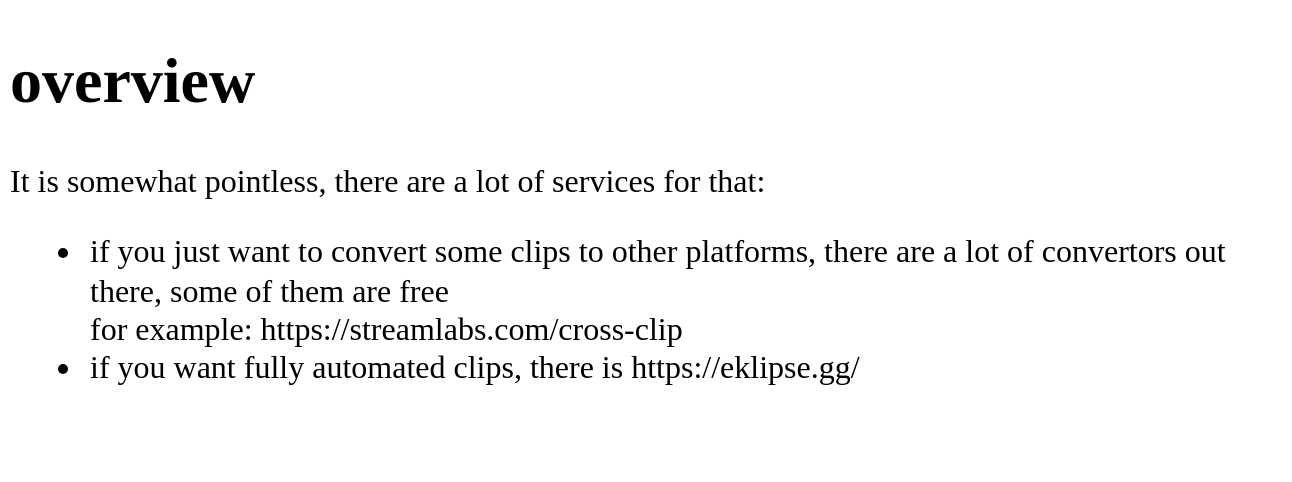 <mxfile version="21.5.1" type="device" pages="3">
  <diagram id="xUNzZ3N8RdP8DzeQnvLZ" name="overview">
    <mxGraphModel dx="1434" dy="838" grid="1" gridSize="10" guides="1" tooltips="1" connect="1" arrows="1" fold="1" page="1" pageScale="1" pageWidth="850" pageHeight="1100" math="0" shadow="0">
      <root>
        <mxCell id="0" />
        <mxCell id="1" parent="0" />
        <mxCell id="Ybr-RUFgbKiAJyzspNGz-1" value="&lt;h1&gt;overview&lt;/h1&gt;&lt;p&gt;It is somewhat pointless, there are a lot of services for that:&lt;/p&gt;&lt;p&gt;&lt;/p&gt;&lt;ul&gt;&lt;li&gt;if you just want to convert some clips to other platforms, there are a lot of convertors out there, some of them are free&lt;br&gt;for example: https://streamlabs.com/cross-clip&lt;/li&gt;&lt;li&gt;if you want fully automated clips, there is https://eklipse.gg/&lt;/li&gt;&lt;/ul&gt;&lt;p&gt;&lt;/p&gt;&lt;p&gt;&lt;br&gt;&lt;/p&gt;&lt;p&gt;&lt;br&gt;&lt;/p&gt;" style="text;html=1;strokeColor=none;fillColor=none;spacing=5;spacingTop=-20;whiteSpace=wrap;overflow=hidden;rounded=0;fontSize=16;fontFamily=Architects Daughter;fontColor=default;" vertex="1" parent="1">
          <mxGeometry x="105" y="270" width="645" height="230" as="geometry" />
        </mxCell>
      </root>
    </mxGraphModel>
  </diagram>
  <diagram id="Qj_aavbF4uBPgztgrZdD" name="v1/logic">
    <mxGraphModel dx="3387" dy="2086" grid="1" gridSize="5" guides="1" tooltips="1" connect="1" arrows="1" fold="1" page="1" pageScale="1" pageWidth="850" pageHeight="1100" math="0" shadow="0">
      <root>
        <mxCell id="0" />
        <mxCell id="1" parent="0" />
        <mxCell id="6-LYq3VOgtCdWRhhIYsA-2" style="edgeStyle=orthogonalEdgeStyle;hachureGap=4;orthogonalLoop=1;jettySize=auto;html=1;entryX=0.5;entryY=0;entryDx=0;entryDy=0;fontFamily=Architects Daughter;fontSource=https%3A%2F%2Ffonts.googleapis.com%2Fcss%3Ffamily%3DArchitects%2BDaughter;fontSize=19;exitX=0.5;exitY=1;exitDx=0;exitDy=0;jumpStyle=arc;endArrow=classic;endFill=1;shadow=1;endSize=12;startSize=12;rounded=1;jumpSize=20;sketch=1;curveFitting=1;jiggle=2;" parent="1" source="6-LYq3VOgtCdWRhhIYsA-8" target="6-LYq3VOgtCdWRhhIYsA-11" edge="1">
          <mxGeometry relative="1" as="geometry">
            <mxPoint x="625" y="-550" as="targetPoint" />
          </mxGeometry>
        </mxCell>
        <mxCell id="6-LYq3VOgtCdWRhhIYsA-3" value="get raw clips&lt;br style=&quot;font-size: 19px;&quot;&gt;get clip titles" style="edgeLabel;html=1;align=center;verticalAlign=middle;resizable=0;points=[];fontSize=19;fontFamily=Architects Daughter;" parent="6-LYq3VOgtCdWRhhIYsA-2" vertex="1" connectable="0">
          <mxGeometry x="0.483" relative="1" as="geometry">
            <mxPoint x="75" y="-34" as="offset" />
          </mxGeometry>
        </mxCell>
        <mxCell id="6-LYq3VOgtCdWRhhIYsA-4" style="edgeStyle=orthogonalEdgeStyle;hachureGap=4;orthogonalLoop=1;jettySize=auto;html=1;fontFamily=Architects Daughter;fontSource=https%3A%2F%2Ffonts.googleapis.com%2Fcss%3Ffamily%3DArchitects%2BDaughter;fontSize=19;shadow=1;entryX=0.5;entryY=0;entryDx=0;entryDy=0;entryPerimeter=0;endArrow=classic;endFill=1;strokeWidth=1;endSize=12;startSize=12;jumpStyle=arc;rounded=1;jumpSize=20;sketch=1;curveFitting=1;jiggle=2;" parent="1" source="6-LYq3VOgtCdWRhhIYsA-8" target="6-LYq3VOgtCdWRhhIYsA-9" edge="1">
          <mxGeometry relative="1" as="geometry" />
        </mxCell>
        <mxCell id="6-LYq3VOgtCdWRhhIYsA-5" value="put clip path" style="edgeLabel;html=1;align=center;verticalAlign=middle;resizable=0;points=[];fontSize=19;fontFamily=Architects Daughter;fontColor=default;" parent="6-LYq3VOgtCdWRhhIYsA-4" vertex="1" connectable="0">
          <mxGeometry x="0.2" y="4" relative="1" as="geometry">
            <mxPoint x="18" y="26" as="offset" />
          </mxGeometry>
        </mxCell>
        <mxCell id="6-LYq3VOgtCdWRhhIYsA-6" style="edgeStyle=orthogonalEdgeStyle;hachureGap=4;orthogonalLoop=1;jettySize=auto;html=1;fontFamily=Architects Daughter;fontSource=https%3A%2F%2Ffonts.googleapis.com%2Fcss%3Ffamily%3DArchitects%2BDaughter;fontSize=19;entryX=0.5;entryY=1;entryDx=0;entryDy=0;exitX=0.5;exitY=0;exitDx=0;exitDy=0;shadow=1;endSize=12;startSize=12;jumpStyle=arc;rounded=1;jumpSize=20;sketch=1;curveFitting=1;jiggle=2;" parent="1" source="6-LYq3VOgtCdWRhhIYsA-8" target="6-LYq3VOgtCdWRhhIYsA-44" edge="1">
          <mxGeometry relative="1" as="geometry" />
        </mxCell>
        <mxCell id="6-LYq3VOgtCdWRhhIYsA-7" value="put raw clip&lt;br style=&quot;font-size: 19px;&quot;&gt;put clip title" style="edgeLabel;html=1;align=center;verticalAlign=middle;resizable=0;points=[];fontSize=19;fontFamily=Architects Daughter;" parent="6-LYq3VOgtCdWRhhIYsA-6" vertex="1" connectable="0">
          <mxGeometry x="0.025" relative="1" as="geometry">
            <mxPoint x="65" y="-4" as="offset" />
          </mxGeometry>
        </mxCell>
        <mxCell id="8cvLl2Vr46xPluNuhjNq-12" style="edgeStyle=orthogonalEdgeStyle;shape=connector;rounded=1;sketch=1;hachureGap=4;jiggle=2;curveFitting=1;jumpStyle=arc;jumpSize=20;orthogonalLoop=1;jettySize=auto;html=1;entryX=0;entryY=0.5;entryDx=0;entryDy=0;entryPerimeter=0;shadow=1;labelBackgroundColor=default;strokeColor=default;strokeWidth=1;fontFamily=Architects Daughter;fontSource=https%3A%2F%2Ffonts.googleapis.com%2Fcss%3Ffamily%3DArchitects%2BDaughter;fontSize=16;fontColor=default;endArrow=classic;endFill=1;startSize=12;endSize=12;exitX=1;exitY=0;exitDx=0;exitDy=0;" edge="1" parent="1" source="6-LYq3VOgtCdWRhhIYsA-8" target="8cvLl2Vr46xPluNuhjNq-7">
          <mxGeometry relative="1" as="geometry">
            <Array as="points">
              <mxPoint x="545" y="-550" />
              <mxPoint x="545" y="-625" />
            </Array>
          </mxGeometry>
        </mxCell>
        <mxCell id="6-LYq3VOgtCdWRhhIYsA-8" value="downloader service" style="rounded=1;whiteSpace=wrap;html=1;sketch=1;hachureGap=4;jiggle=2;curveFitting=1;fontFamily=Architects Daughter;fontSource=https%3A%2F%2Ffonts.googleapis.com%2Fcss%3Ffamily%3DArchitects%2BDaughter;fontSize=19;" parent="1" vertex="1">
          <mxGeometry x="315" y="-550" width="120" height="60" as="geometry" />
        </mxCell>
        <mxCell id="6-LYq3VOgtCdWRhhIYsA-9" value="transcription queue" style="shape=cylinder3;whiteSpace=wrap;html=1;boundedLbl=1;backgroundOutline=1;size=15;sketch=1;hachureGap=4;jiggle=2;curveFitting=1;fontFamily=Architects Daughter;fontSource=https%3A%2F%2Ffonts.googleapis.com%2Fcss%3Ffamily%3DArchitects%2BDaughter;fontSize=19;rotation=90;horizontal=0;" parent="1" vertex="1">
          <mxGeometry x="20" y="-605" width="60" height="170" as="geometry" />
        </mxCell>
        <mxCell id="dvKHifF0epy0TnYJToio-2" value="" style="edgeStyle=orthogonalEdgeStyle;shape=connector;rounded=1;sketch=1;hachureGap=4;jiggle=2;curveFitting=1;jumpStyle=arc;jumpSize=20;orthogonalLoop=1;jettySize=auto;html=1;shadow=1;labelBackgroundColor=default;strokeColor=default;strokeWidth=1;fontFamily=Architects Daughter;fontSource=https%3A%2F%2Ffonts.googleapis.com%2Fcss%3Ffamily%3DArchitects%2BDaughter;fontSize=16;fontColor=default;endArrow=classic;endFill=1;startSize=23;endSize=12;" parent="1" edge="1">
          <mxGeometry relative="1" as="geometry">
            <mxPoint x="655" y="-827.5" as="sourcePoint" />
          </mxGeometry>
        </mxCell>
        <mxCell id="dvKHifF0epy0TnYJToio-4" value="" style="edgeStyle=orthogonalEdgeStyle;shape=connector;rounded=1;sketch=1;hachureGap=4;jiggle=2;curveFitting=1;jumpStyle=arc;jumpSize=20;orthogonalLoop=1;jettySize=auto;html=1;shadow=1;labelBackgroundColor=default;strokeColor=default;strokeWidth=1;fontFamily=Architects Daughter;fontSource=https%3A%2F%2Ffonts.googleapis.com%2Fcss%3Ffamily%3DArchitects%2BDaughter;fontSize=16;fontColor=default;endArrow=classic;endFill=1;startSize=23;endSize=12;" parent="1" edge="1">
          <mxGeometry relative="1" as="geometry">
            <mxPoint x="485" y="-827.5" as="targetPoint" />
          </mxGeometry>
        </mxCell>
        <mxCell id="6-LYq3VOgtCdWRhhIYsA-11" value="clip providers" style="swimlane;fontStyle=0;childLayout=stackLayout;horizontal=1;startSize=30;horizontalStack=0;resizeParent=1;resizeParentMax=0;resizeLast=0;collapsible=1;marginBottom=0;whiteSpace=wrap;html=1;sketch=1;hachureGap=4;jiggle=2;curveFitting=1;fontFamily=Architects Daughter;fontSource=https%3A%2F%2Ffonts.googleapis.com%2Fcss%3Ffamily%3DArchitects%2BDaughter;fontSize=19;labelBackgroundColor=none;fillStyle=auto;swimlaneFillColor=default;rounded=1;" parent="1" vertex="1">
          <mxGeometry x="280" y="-370" width="190" height="90" as="geometry" />
        </mxCell>
        <mxCell id="6-LYq3VOgtCdWRhhIYsA-12" value="twitch" style="text;strokeColor=none;fillColor=none;align=left;verticalAlign=middle;spacingLeft=4;spacingRight=4;overflow=hidden;points=[[0,0.5],[1,0.5]];portConstraint=eastwest;rotatable=0;whiteSpace=wrap;html=1;fontSize=19;fontFamily=Architects Daughter;" parent="6-LYq3VOgtCdWRhhIYsA-11" vertex="1">
          <mxGeometry y="30" width="190" height="30" as="geometry" />
        </mxCell>
        <mxCell id="6-LYq3VOgtCdWRhhIYsA-13" value="? youtube" style="text;strokeColor=none;fillColor=none;align=left;verticalAlign=middle;spacingLeft=4;spacingRight=4;overflow=hidden;points=[[0,0.5],[1,0.5]];portConstraint=eastwest;rotatable=0;whiteSpace=wrap;html=1;fontSize=19;fontFamily=Architects Daughter;" parent="6-LYq3VOgtCdWRhhIYsA-11" vertex="1">
          <mxGeometry y="60" width="190" height="30" as="geometry" />
        </mxCell>
        <mxCell id="6-LYq3VOgtCdWRhhIYsA-14" style="edgeStyle=orthogonalEdgeStyle;shape=connector;hachureGap=4;jumpStyle=arc;orthogonalLoop=1;jettySize=auto;html=1;entryX=0;entryY=0.5;entryDx=0;entryDy=0;labelBackgroundColor=default;strokeColor=default;fontFamily=Architects Daughter;fontSource=https%3A%2F%2Ffonts.googleapis.com%2Fcss%3Ffamily%3DArchitects%2BDaughter;fontSize=19;fontColor=default;endArrow=classic;endFill=1;exitX=0.5;exitY=0;exitDx=0;exitDy=0;elbow=vertical;shadow=1;endSize=12;startSize=12;rounded=1;jumpSize=20;sketch=1;curveFitting=1;jiggle=2;" parent="1" source="6-LYq3VOgtCdWRhhIYsA-19" target="6-LYq3VOgtCdWRhhIYsA-44" edge="1">
          <mxGeometry relative="1" as="geometry">
            <Array as="points">
              <mxPoint x="-215" y="-827" />
            </Array>
          </mxGeometry>
        </mxCell>
        <mxCell id="6-LYq3VOgtCdWRhhIYsA-15" value="transcribe the audio&lt;br style=&quot;font-size: 19px;&quot;&gt;put the transcription in the repository" style="edgeLabel;html=1;align=center;verticalAlign=middle;resizable=0;points=[];fontSize=19;fontFamily=Architects Daughter;fontColor=default;labelBorderColor=none;" parent="6-LYq3VOgtCdWRhhIYsA-14" vertex="1" connectable="0">
          <mxGeometry x="0.222" y="-1" relative="1" as="geometry">
            <mxPoint x="-224" y="127" as="offset" />
          </mxGeometry>
        </mxCell>
        <mxCell id="6-LYq3VOgtCdWRhhIYsA-16" style="edgeStyle=orthogonalEdgeStyle;shape=connector;hachureGap=4;jumpStyle=arc;orthogonalLoop=1;jettySize=auto;html=1;entryX=0.5;entryY=0;entryDx=0;entryDy=0;entryPerimeter=0;shadow=1;labelBackgroundColor=default;strokeColor=default;fontFamily=Architects Daughter;fontSource=https%3A%2F%2Ffonts.googleapis.com%2Fcss%3Ffamily%3DArchitects%2BDaughter;fontSize=19;fontColor=default;endArrow=classic;endFill=1;endSize=12;startSize=12;rounded=1;jumpSize=20;sketch=1;curveFitting=1;jiggle=2;" parent="1" source="6-LYq3VOgtCdWRhhIYsA-19" target="6-LYq3VOgtCdWRhhIYsA-20" edge="1">
          <mxGeometry relative="1" as="geometry">
            <Array as="points">
              <mxPoint x="-415" y="-520" />
              <mxPoint x="-415" y="-335" />
            </Array>
          </mxGeometry>
        </mxCell>
        <mxCell id="6-LYq3VOgtCdWRhhIYsA-17" style="edgeStyle=orthogonalEdgeStyle;shape=connector;hachureGap=4;orthogonalLoop=1;jettySize=auto;html=1;entryX=0.5;entryY=1;entryDx=0;entryDy=0;entryPerimeter=0;shadow=1;labelBackgroundColor=default;strokeColor=default;strokeWidth=1;fontFamily=Architects Daughter;fontSource=https%3A%2F%2Ffonts.googleapis.com%2Fcss%3Ffamily%3DArchitects%2BDaughter;fontSize=19;fontColor=default;endArrow=classic;endFill=1;startSize=12;endSize=12;dashed=1;jumpStyle=arc;rounded=1;jumpSize=20;sketch=1;curveFitting=1;jiggle=2;" parent="1" source="6-LYq3VOgtCdWRhhIYsA-19" target="6-LYq3VOgtCdWRhhIYsA-9" edge="1">
          <mxGeometry relative="1" as="geometry" />
        </mxCell>
        <mxCell id="6-LYq3VOgtCdWRhhIYsA-18" style="edgeStyle=orthogonalEdgeStyle;shape=connector;hachureGap=4;orthogonalLoop=1;jettySize=auto;html=1;entryX=0.5;entryY=0;entryDx=0;entryDy=0;entryPerimeter=0;shadow=1;labelBackgroundColor=default;strokeColor=default;strokeWidth=1;fontFamily=Architects Daughter;fontSource=https%3A%2F%2Ffonts.googleapis.com%2Fcss%3Ffamily%3DArchitects%2BDaughter;fontSize=19;fontColor=default;endArrow=classic;endFill=1;startSize=12;endSize=12;jumpStyle=arc;rounded=1;jumpSize=20;sketch=1;curveFitting=1;jiggle=2;" parent="1" source="6-LYq3VOgtCdWRhhIYsA-19" target="6-LYq3VOgtCdWRhhIYsA-26" edge="1">
          <mxGeometry relative="1" as="geometry">
            <Array as="points">
              <mxPoint x="-415" y="-520" />
              <mxPoint x="-415" y="-620" />
            </Array>
          </mxGeometry>
        </mxCell>
        <mxCell id="L8taQEA_BJfFBoxLeOmX-7" style="edgeStyle=orthogonalEdgeStyle;shape=connector;rounded=1;sketch=1;hachureGap=4;jiggle=2;curveFitting=1;jumpStyle=arc;jumpSize=20;orthogonalLoop=1;jettySize=auto;html=1;entryX=0.5;entryY=0;entryDx=0;entryDy=0;entryPerimeter=0;shadow=1;labelBackgroundColor=default;strokeColor=default;strokeWidth=1;fontFamily=Architects Daughter;fontSource=https%3A%2F%2Ffonts.googleapis.com%2Fcss%3Ffamily%3DArchitects%2BDaughter;fontSize=16;fontColor=default;endArrow=classic;endFill=1;startSize=12;endSize=12;" parent="1" source="6-LYq3VOgtCdWRhhIYsA-19" target="L8taQEA_BJfFBoxLeOmX-1" edge="1">
          <mxGeometry relative="1" as="geometry">
            <Array as="points">
              <mxPoint x="-415" y="-520" />
              <mxPoint x="-415" y="-92" />
            </Array>
          </mxGeometry>
        </mxCell>
        <mxCell id="6-LYq3VOgtCdWRhhIYsA-19" value="transcription&lt;br style=&quot;font-size: 19px;&quot;&gt;service" style="rounded=1;whiteSpace=wrap;html=1;sketch=1;hachureGap=4;jiggle=2;curveFitting=1;fontFamily=Architects Daughter;fontSource=https%3A%2F%2Ffonts.googleapis.com%2Fcss%3Ffamily%3DArchitects%2BDaughter;fontSize=19;fontColor=default;" parent="1" vertex="1">
          <mxGeometry x="-285" y="-552.5" width="140" height="65" as="geometry" />
        </mxCell>
        <mxCell id="6-LYq3VOgtCdWRhhIYsA-20" value="editing&lt;br style=&quot;font-size: 19px;&quot;&gt;queue" style="shape=cylinder3;whiteSpace=wrap;html=1;boundedLbl=1;backgroundOutline=1;size=15;sketch=1;hachureGap=4;jiggle=2;curveFitting=1;fontFamily=Architects Daughter;fontSource=https%3A%2F%2Ffonts.googleapis.com%2Fcss%3Ffamily%3DArchitects%2BDaughter;fontSize=19;rotation=90;horizontal=0;" parent="1" vertex="1">
          <mxGeometry x="-569" y="-395" width="60" height="120" as="geometry" />
        </mxCell>
        <mxCell id="6-LYq3VOgtCdWRhhIYsA-21" style="edgeStyle=orthogonalEdgeStyle;shape=connector;hachureGap=4;orthogonalLoop=1;jettySize=auto;html=1;entryX=0.5;entryY=1;entryDx=0;entryDy=0;entryPerimeter=0;shadow=1;labelBackgroundColor=default;strokeColor=default;strokeWidth=1;fontFamily=Architects Daughter;fontSource=https%3A%2F%2Ffonts.googleapis.com%2Fcss%3Ffamily%3DArchitects%2BDaughter;fontSize=19;fontColor=default;endArrow=classic;endFill=1;startSize=12;endSize=12;dashed=1;jumpStyle=arc;rounded=1;jumpSize=20;sketch=1;curveFitting=1;jiggle=2;" parent="1" source="6-LYq3VOgtCdWRhhIYsA-25" target="6-LYq3VOgtCdWRhhIYsA-26" edge="1">
          <mxGeometry relative="1" as="geometry" />
        </mxCell>
        <mxCell id="6-LYq3VOgtCdWRhhIYsA-22" style="edgeStyle=orthogonalEdgeStyle;shape=connector;hachureGap=4;orthogonalLoop=1;jettySize=auto;html=1;entryX=0;entryY=0.5;entryDx=0;entryDy=0;shadow=1;labelBackgroundColor=default;strokeColor=default;strokeWidth=1;fontFamily=Architects Daughter;fontSource=https%3A%2F%2Ffonts.googleapis.com%2Fcss%3Ffamily%3DArchitects%2BDaughter;fontSize=19;fontColor=default;endArrow=classic;endFill=1;startSize=12;endSize=12;jumpStyle=arc;rounded=1;jumpSize=20;sketch=1;curveFitting=1;jiggle=2;" parent="1" source="6-LYq3VOgtCdWRhhIYsA-25" target="6-LYq3VOgtCdWRhhIYsA-44" edge="1">
          <mxGeometry relative="1" as="geometry">
            <Array as="points">
              <mxPoint x="-745" y="-827" />
            </Array>
          </mxGeometry>
        </mxCell>
        <mxCell id="6-LYq3VOgtCdWRhhIYsA-23" value="create the thumbnail &lt;br style=&quot;font-size: 19px;&quot;&gt;? use the transcripiton and GPT.&lt;br style=&quot;font-size: 19px;&quot;&gt;put it in the repository" style="edgeLabel;html=1;align=center;verticalAlign=middle;resizable=0;points=[];fontSize=19;fontFamily=Architects Daughter;fontColor=default;" parent="6-LYq3VOgtCdWRhhIYsA-22" vertex="1" connectable="0">
          <mxGeometry x="-0.912" y="-4" relative="1" as="geometry">
            <mxPoint y="-18" as="offset" />
          </mxGeometry>
        </mxCell>
        <mxCell id="6-LYq3VOgtCdWRhhIYsA-24" style="edgeStyle=orthogonalEdgeStyle;shape=connector;hachureGap=4;orthogonalLoop=1;jettySize=auto;html=1;entryX=0.5;entryY=0;entryDx=0;entryDy=0;entryPerimeter=0;shadow=1;labelBackgroundColor=default;strokeColor=default;strokeWidth=1;fontFamily=Architects Daughter;fontSource=https%3A%2F%2Ffonts.googleapis.com%2Fcss%3Ffamily%3DArchitects%2BDaughter;fontSize=19;fontColor=default;endArrow=classic;endFill=1;startSize=12;endSize=12;exitX=0;exitY=0.5;exitDx=0;exitDy=0;jumpStyle=arc;rounded=1;jumpSize=20;sketch=1;curveFitting=1;jiggle=2;" parent="1" source="6-LYq3VOgtCdWRhhIYsA-25" target="6-LYq3VOgtCdWRhhIYsA-32" edge="1">
          <mxGeometry relative="1" as="geometry">
            <Array as="points">
              <mxPoint x="-1135" y="-620" />
              <mxPoint x="-1135" y="-520" />
            </Array>
          </mxGeometry>
        </mxCell>
        <mxCell id="6-LYq3VOgtCdWRhhIYsA-25" value="thumbnail service" style="rounded=1;whiteSpace=wrap;html=1;sketch=1;hachureGap=4;jiggle=2;curveFitting=1;fontFamily=Architects Daughter;fontSource=https%3A%2F%2Ffonts.googleapis.com%2Fcss%3Ffamily%3DArchitects%2BDaughter;fontSize=19;fontColor=default;" parent="1" vertex="1">
          <mxGeometry x="-805" y="-650" width="120" height="60" as="geometry" />
        </mxCell>
        <mxCell id="6-LYq3VOgtCdWRhhIYsA-26" value="thumbnail&lt;br style=&quot;font-size: 19px;&quot;&gt;queue" style="shape=cylinder3;whiteSpace=wrap;html=1;boundedLbl=1;backgroundOutline=1;size=15;sketch=1;hachureGap=4;jiggle=2;curveFitting=1;fontFamily=Architects Daughter;fontSource=https%3A%2F%2Ffonts.googleapis.com%2Fcss%3Ffamily%3DArchitects%2BDaughter;fontSize=19;rotation=90;horizontal=0;" parent="1" vertex="1">
          <mxGeometry x="-570" y="-690" width="61" height="140" as="geometry" />
        </mxCell>
        <mxCell id="6-LYq3VOgtCdWRhhIYsA-27" style="edgeStyle=orthogonalEdgeStyle;shape=connector;hachureGap=4;orthogonalLoop=1;jettySize=auto;html=1;entryX=0.5;entryY=1;entryDx=0;entryDy=0;entryPerimeter=0;shadow=1;labelBackgroundColor=default;strokeColor=default;strokeWidth=1;fontFamily=Architects Daughter;fontSource=https%3A%2F%2Ffonts.googleapis.com%2Fcss%3Ffamily%3DArchitects%2BDaughter;fontSize=19;fontColor=default;endArrow=classic;endFill=1;startSize=12;endSize=12;dashed=1;jumpStyle=arc;rounded=1;jumpSize=20;sketch=1;curveFitting=1;jiggle=2;" parent="1" source="6-LYq3VOgtCdWRhhIYsA-31" target="6-LYq3VOgtCdWRhhIYsA-20" edge="1">
          <mxGeometry relative="1" as="geometry" />
        </mxCell>
        <mxCell id="6-LYq3VOgtCdWRhhIYsA-28" style="edgeStyle=orthogonalEdgeStyle;shape=connector;hachureGap=4;orthogonalLoop=1;jettySize=auto;html=1;shadow=1;labelBackgroundColor=default;strokeColor=default;strokeWidth=1;fontFamily=Architects Daughter;fontSource=https%3A%2F%2Ffonts.googleapis.com%2Fcss%3Ffamily%3DArchitects%2BDaughter;fontSize=19;fontColor=default;endArrow=classic;endFill=1;startSize=12;endSize=12;jumpStyle=arc;rounded=1;jumpSize=20;sketch=1;curveFitting=1;jiggle=2;exitX=0.5;exitY=0;exitDx=0;exitDy=0;entryX=0;entryY=0.5;entryDx=0;entryDy=0;" parent="1" source="6-LYq3VOgtCdWRhhIYsA-31" target="6-LYq3VOgtCdWRhhIYsA-44" edge="1">
          <mxGeometry relative="1" as="geometry">
            <mxPoint x="270" y="-720" as="targetPoint" />
            <Array as="points">
              <mxPoint x="-744" y="-335" />
              <mxPoint x="-745" y="-430" />
              <mxPoint x="-985" y="-430" />
              <mxPoint x="-985" y="-797" />
            </Array>
          </mxGeometry>
        </mxCell>
        <mxCell id="6-LYq3VOgtCdWRhhIYsA-29" value="get the transcription&lt;br&gt;add subtitle overlay to the video&lt;br style=&quot;font-size: 19px;&quot;&gt;put the video in the repository" style="edgeLabel;html=1;align=center;verticalAlign=middle;resizable=0;points=[];fontSize=19;fontFamily=Architects Daughter;fontColor=default;labelBorderColor=none;" parent="6-LYq3VOgtCdWRhhIYsA-28" vertex="1" connectable="0">
          <mxGeometry x="-0.95" y="2" relative="1" as="geometry">
            <mxPoint x="-89" y="-110" as="offset" />
          </mxGeometry>
        </mxCell>
        <mxCell id="6-LYq3VOgtCdWRhhIYsA-30" style="edgeStyle=orthogonalEdgeStyle;shape=connector;hachureGap=4;orthogonalLoop=1;jettySize=auto;html=1;entryX=0.5;entryY=0;entryDx=0;entryDy=0;entryPerimeter=0;shadow=1;labelBackgroundColor=default;strokeColor=default;strokeWidth=1;fontFamily=Architects Daughter;fontSource=https%3A%2F%2Ffonts.googleapis.com%2Fcss%3Ffamily%3DArchitects%2BDaughter;fontSize=19;fontColor=default;endArrow=classic;endFill=1;startSize=12;endSize=12;exitX=0;exitY=0.5;exitDx=0;exitDy=0;jumpStyle=arc;jumpSize=20;rounded=1;sketch=1;curveFitting=1;jiggle=2;" parent="1" source="6-LYq3VOgtCdWRhhIYsA-31" target="6-LYq3VOgtCdWRhhIYsA-32" edge="1">
          <mxGeometry relative="1" as="geometry">
            <Array as="points">
              <mxPoint x="-1135" y="-335" />
              <mxPoint x="-1135" y="-520" />
            </Array>
          </mxGeometry>
        </mxCell>
        <mxCell id="6-LYq3VOgtCdWRhhIYsA-31" value="editiing service" style="rounded=1;whiteSpace=wrap;html=1;sketch=1;hachureGap=4;jiggle=2;curveFitting=1;fontFamily=Architects Daughter;fontSource=https%3A%2F%2Ffonts.googleapis.com%2Fcss%3Ffamily%3DArchitects%2BDaughter;fontSize=19;fontColor=default;" parent="1" vertex="1">
          <mxGeometry x="-804" y="-365" width="120" height="60" as="geometry" />
        </mxCell>
        <mxCell id="6-LYq3VOgtCdWRhhIYsA-32" value="upload&amp;nbsp;&lt;br style=&quot;font-size: 19px;&quot;&gt;queue" style="shape=cylinder3;whiteSpace=wrap;html=1;boundedLbl=1;backgroundOutline=1;size=15;sketch=1;hachureGap=4;jiggle=2;curveFitting=1;fontFamily=Architects Daughter;fontSource=https%3A%2F%2Ffonts.googleapis.com%2Fcss%3Ffamily%3DArchitects%2BDaughter;fontSize=19;rotation=90;horizontal=0;" parent="1" vertex="1">
          <mxGeometry x="-1315" y="-580" width="60" height="120" as="geometry" />
        </mxCell>
        <mxCell id="6-LYq3VOgtCdWRhhIYsA-33" value="upload targets" style="swimlane;fontStyle=0;childLayout=stackLayout;horizontal=1;startSize=30;horizontalStack=0;resizeParent=1;resizeParentMax=0;resizeLast=0;collapsible=1;marginBottom=0;whiteSpace=wrap;html=1;sketch=1;hachureGap=4;jiggle=2;curveFitting=1;fontFamily=Architects Daughter;fontSource=https%3A%2F%2Ffonts.googleapis.com%2Fcss%3Ffamily%3DArchitects%2BDaughter;fontSize=19;labelBackgroundColor=none;fillStyle=auto;swimlaneFillColor=default;rounded=1;" parent="1" vertex="1">
          <mxGeometry x="-1585" y="-420" width="190" height="150" as="geometry" />
        </mxCell>
        <mxCell id="6-LYq3VOgtCdWRhhIYsA-34" value="youtube shorts" style="text;strokeColor=none;fillColor=none;align=left;verticalAlign=middle;spacingLeft=4;spacingRight=4;overflow=hidden;points=[[0,0.5],[1,0.5]];portConstraint=eastwest;rotatable=0;whiteSpace=wrap;html=1;fontSize=19;fontFamily=Architects Daughter;" parent="6-LYq3VOgtCdWRhhIYsA-33" vertex="1">
          <mxGeometry y="30" width="190" height="30" as="geometry" />
        </mxCell>
        <mxCell id="6-LYq3VOgtCdWRhhIYsA-35" value="? youtube" style="text;strokeColor=none;fillColor=none;align=left;verticalAlign=middle;spacingLeft=4;spacingRight=4;overflow=hidden;points=[[0,0.5],[1,0.5]];portConstraint=eastwest;rotatable=0;whiteSpace=wrap;html=1;fontSize=19;fontFamily=Architects Daughter;" parent="6-LYq3VOgtCdWRhhIYsA-33" vertex="1">
          <mxGeometry y="60" width="190" height="30" as="geometry" />
        </mxCell>
        <mxCell id="6-LYq3VOgtCdWRhhIYsA-36" value="? twitter" style="text;strokeColor=none;fillColor=none;align=left;verticalAlign=middle;spacingLeft=4;spacingRight=4;overflow=hidden;points=[[0,0.5],[1,0.5]];portConstraint=eastwest;rotatable=0;whiteSpace=wrap;html=1;fontSize=19;fontFamily=Architects Daughter;" parent="6-LYq3VOgtCdWRhhIYsA-33" vertex="1">
          <mxGeometry y="90" width="190" height="30" as="geometry" />
        </mxCell>
        <mxCell id="6-LYq3VOgtCdWRhhIYsA-37" value="? tiktok" style="text;strokeColor=none;fillColor=none;align=left;verticalAlign=middle;spacingLeft=4;spacingRight=4;overflow=hidden;points=[[0,0.5],[1,0.5]];portConstraint=eastwest;rotatable=0;whiteSpace=wrap;html=1;fontSize=19;fontFamily=Architects Daughter;" parent="6-LYq3VOgtCdWRhhIYsA-33" vertex="1">
          <mxGeometry y="120" width="190" height="30" as="geometry" />
        </mxCell>
        <mxCell id="6-LYq3VOgtCdWRhhIYsA-38" style="edgeStyle=orthogonalEdgeStyle;shape=connector;rounded=1;sketch=1;hachureGap=4;jiggle=2;curveFitting=1;orthogonalLoop=1;jettySize=auto;html=1;entryX=0.5;entryY=1;entryDx=0;entryDy=0;entryPerimeter=0;shadow=1;labelBackgroundColor=default;strokeColor=default;strokeWidth=1;fontFamily=Architects Daughter;fontSource=https%3A%2F%2Ffonts.googleapis.com%2Fcss%3Ffamily%3DArchitects%2BDaughter;fontSize=19;fontColor=default;endArrow=classic;endFill=1;startSize=12;endSize=12;dashed=1;jumpStyle=arc;jumpSize=20;" parent="1" source="6-LYq3VOgtCdWRhhIYsA-42" target="6-LYq3VOgtCdWRhhIYsA-32" edge="1">
          <mxGeometry relative="1" as="geometry" />
        </mxCell>
        <mxCell id="6-LYq3VOgtCdWRhhIYsA-39" style="edgeStyle=orthogonalEdgeStyle;shape=connector;rounded=1;sketch=1;hachureGap=4;jiggle=2;curveFitting=1;orthogonalLoop=1;jettySize=auto;html=1;entryX=0.5;entryY=0;entryDx=0;entryDy=0;shadow=1;labelBackgroundColor=default;strokeColor=default;strokeWidth=1;fontFamily=Architects Daughter;fontSource=https%3A%2F%2Ffonts.googleapis.com%2Fcss%3Ffamily%3DArchitects%2BDaughter;fontSize=19;fontColor=default;endArrow=classic;endFill=1;startSize=12;endSize=12;exitX=0.5;exitY=1;exitDx=0;exitDy=0;jumpStyle=arc;jumpSize=20;" parent="1" source="6-LYq3VOgtCdWRhhIYsA-42" target="6-LYq3VOgtCdWRhhIYsA-33" edge="1">
          <mxGeometry relative="1" as="geometry">
            <Array as="points">
              <mxPoint x="-1490" y="-470" />
              <mxPoint x="-1490" y="-470" />
            </Array>
          </mxGeometry>
        </mxCell>
        <mxCell id="6-LYq3VOgtCdWRhhIYsA-40" style="edgeStyle=orthogonalEdgeStyle;shape=connector;rounded=1;sketch=1;hachureGap=4;jiggle=2;curveFitting=1;orthogonalLoop=1;jettySize=auto;html=1;entryX=0;entryY=0.5;entryDx=0;entryDy=0;shadow=1;labelBackgroundColor=default;strokeColor=default;strokeWidth=1;fontFamily=Architects Daughter;fontSource=https%3A%2F%2Ffonts.googleapis.com%2Fcss%3Ffamily%3DArchitects%2BDaughter;fontSize=19;fontColor=default;endArrow=classic;endFill=1;startSize=12;endSize=12;jumpStyle=arc;jumpSize=20;exitX=0.5;exitY=0;exitDx=0;exitDy=0;" parent="1" source="6-LYq3VOgtCdWRhhIYsA-42" target="6-LYq3VOgtCdWRhhIYsA-44" edge="1">
          <mxGeometry relative="1" as="geometry">
            <mxPoint x="-1490" y="-580" as="sourcePoint" />
            <mxPoint x="310" y="-827.5" as="targetPoint" />
            <Array as="points">
              <mxPoint x="-1490" y="-827" />
            </Array>
          </mxGeometry>
        </mxCell>
        <mxCell id="6-LYq3VOgtCdWRhhIYsA-41" value="get the clip&lt;br style=&quot;font-size: 19px;&quot;&gt;get the thumbnail&lt;br style=&quot;font-size: 19px;&quot;&gt;get the description&lt;br style=&quot;font-size: 19px;&quot;&gt;get the title&lt;br style=&quot;font-size: 19px;&quot;&gt;upload the video" style="edgeLabel;html=1;align=center;verticalAlign=middle;resizable=0;points=[];fontSize=19;fontFamily=Architects Daughter;fontColor=default;" parent="6-LYq3VOgtCdWRhhIYsA-40" vertex="1" connectable="0">
          <mxGeometry x="-0.894" y="-2" relative="1" as="geometry">
            <mxPoint x="-2" y="-34" as="offset" />
          </mxGeometry>
        </mxCell>
        <mxCell id="6-LYq3VOgtCdWRhhIYsA-42" value="upload service" style="rounded=1;whiteSpace=wrap;html=1;sketch=1;hachureGap=4;jiggle=2;curveFitting=1;fontFamily=Architects Daughter;fontSource=https%3A%2F%2Ffonts.googleapis.com%2Fcss%3Ffamily%3DArchitects%2BDaughter;fontSize=19;fontColor=default;" parent="1" vertex="1">
          <mxGeometry x="-1550" y="-550" width="120" height="60" as="geometry" />
        </mxCell>
        <mxCell id="6-LYq3VOgtCdWRhhIYsA-44" value="clip repository service" style="rounded=1;whiteSpace=wrap;html=1;sketch=1;hachureGap=4;jiggle=2;curveFitting=1;fontFamily=Architects Daughter;fontSource=https%3A%2F%2Ffonts.googleapis.com%2Fcss%3Ffamily%3DArchitects%2BDaughter;fontSize=19;fontColor=default;" parent="1" vertex="1">
          <mxGeometry x="310" y="-865" width="130" height="75" as="geometry" />
        </mxCell>
        <mxCell id="6-LYq3VOgtCdWRhhIYsA-45" style="edgeStyle=orthogonalEdgeStyle;shape=connector;rounded=1;sketch=1;hachureGap=4;jiggle=2;curveFitting=1;jumpStyle=arc;jumpSize=20;orthogonalLoop=1;jettySize=auto;html=1;entryX=0;entryY=0.5;entryDx=0;entryDy=0;entryPerimeter=0;shadow=1;labelBackgroundColor=default;strokeColor=default;strokeWidth=1;fontFamily=Architects Daughter;fontSource=https%3A%2F%2Ffonts.googleapis.com%2Fcss%3Ffamily%3DArchitects%2BDaughter;fontSize=16;fontColor=default;endArrow=none;endFill=0;startSize=12;endSize=12;dashed=1;dashPattern=1 4;" parent="1" source="6-LYq3VOgtCdWRhhIYsA-31" target="6-LYq3VOgtCdWRhhIYsA-46" edge="1">
          <mxGeometry relative="1" as="geometry">
            <mxPoint x="-742.5" y="-260" as="sourcePoint" />
          </mxGeometry>
        </mxCell>
        <mxCell id="6-LYq3VOgtCdWRhhIYsA-46" value="&amp;nbsp;python3&lt;br&gt;&lt;span style=&quot;text-align: center;&quot;&gt;&amp;nbsp;ffmpeg&lt;/span&gt;" style="strokeWidth=2;html=1;shape=mxgraph.flowchart.annotation_1;align=left;pointerEvents=1;sketch=1;hachureGap=4;jiggle=2;curveFitting=1;fontFamily=Architects Daughter;fontSource=https%3A%2F%2Ffonts.googleapis.com%2Fcss%3Ffamily%3DArchitects%2BDaughter;fontSize=16;fontColor=default;" parent="1" vertex="1">
          <mxGeometry x="-690" y="-280" width="71.5" height="55" as="geometry" />
        </mxCell>
        <mxCell id="6-LYq3VOgtCdWRhhIYsA-47" style="edgeStyle=orthogonalEdgeStyle;shape=connector;rounded=1;sketch=1;hachureGap=4;jiggle=2;curveFitting=1;jumpStyle=arc;jumpSize=20;orthogonalLoop=1;jettySize=auto;html=1;entryX=0;entryY=0.5;entryDx=0;entryDy=0;entryPerimeter=0;shadow=1;labelBackgroundColor=default;strokeColor=default;strokeWidth=1;fontFamily=Architects Daughter;fontSource=https%3A%2F%2Ffonts.googleapis.com%2Fcss%3Ffamily%3DArchitects%2BDaughter;fontSize=16;fontColor=default;endArrow=none;endFill=0;startSize=12;endSize=12;dashed=1;dashPattern=1 4;" parent="1" source="6-LYq3VOgtCdWRhhIYsA-19" target="6-LYq3VOgtCdWRhhIYsA-48" edge="1">
          <mxGeometry relative="1" as="geometry" />
        </mxCell>
        <mxCell id="6-LYq3VOgtCdWRhhIYsA-48" value="&amp;nbsp;python3&lt;br&gt;&amp;nbsp;openai whisper&lt;br style=&quot;border-color: var(--border-color); text-align: center;&quot;&gt;&lt;span style=&quot;text-align: center;&quot;&gt;&amp;nbsp;ffmpeg&lt;/span&gt;" style="strokeWidth=2;html=1;shape=mxgraph.flowchart.annotation_1;align=left;pointerEvents=1;sketch=1;hachureGap=4;jiggle=2;curveFitting=1;fontFamily=Architects Daughter;fontSource=https%3A%2F%2Ffonts.googleapis.com%2Fcss%3Ffamily%3DArchitects%2BDaughter;fontSize=16;fillStyle=auto;labelBackgroundColor=none;" parent="1" vertex="1">
          <mxGeometry x="-272.5" y="-395" width="115" height="80" as="geometry" />
        </mxCell>
        <mxCell id="6-LYq3VOgtCdWRhhIYsA-49" value="&amp;nbsp;python3" style="strokeWidth=2;html=1;shape=mxgraph.flowchart.annotation_1;align=left;pointerEvents=1;sketch=1;hachureGap=4;jiggle=2;curveFitting=1;fontFamily=Architects Daughter;fontSource=https%3A%2F%2Ffonts.googleapis.com%2Fcss%3Ffamily%3DArchitects%2BDaughter;fontSize=16;fontColor=default;" parent="1" vertex="1">
          <mxGeometry x="545" y="-420" width="70" height="40" as="geometry" />
        </mxCell>
        <mxCell id="6-LYq3VOgtCdWRhhIYsA-50" style="edgeStyle=orthogonalEdgeStyle;shape=connector;rounded=1;sketch=1;hachureGap=4;jiggle=2;curveFitting=1;jumpStyle=arc;jumpSize=20;orthogonalLoop=1;jettySize=auto;html=1;entryX=0;entryY=0.5;entryDx=0;entryDy=0;entryPerimeter=0;shadow=1;labelBackgroundColor=default;strokeColor=default;strokeWidth=1;fontFamily=Architects Daughter;fontSource=https%3A%2F%2Ffonts.googleapis.com%2Fcss%3Ffamily%3DArchitects%2BDaughter;fontSize=16;fontColor=default;endArrow=none;endFill=0;startSize=12;endSize=12;dashed=1;dashPattern=1 4;exitX=1;exitY=1;exitDx=0;exitDy=0;" parent="1" source="6-LYq3VOgtCdWRhhIYsA-8" target="6-LYq3VOgtCdWRhhIYsA-49" edge="1">
          <mxGeometry relative="1" as="geometry">
            <mxPoint x="637.5" y="-615" as="sourcePoint" />
            <Array as="points">
              <mxPoint x="435" y="-470" />
              <mxPoint x="525" y="-470" />
              <mxPoint x="525" y="-400" />
            </Array>
          </mxGeometry>
        </mxCell>
        <mxCell id="L8taQEA_BJfFBoxLeOmX-1" value="description queue" style="shape=cylinder3;whiteSpace=wrap;html=1;boundedLbl=1;backgroundOutline=1;size=15;sketch=1;hachureGap=4;jiggle=2;curveFitting=1;fontFamily=Architects Daughter;fontSource=https%3A%2F%2Ffonts.googleapis.com%2Fcss%3Ffamily%3DArchitects%2BDaughter;fontSize=19;rotation=90;horizontal=0;" parent="1" vertex="1">
          <mxGeometry x="-569" y="-170" width="60" height="156.23" as="geometry" />
        </mxCell>
        <mxCell id="L8taQEA_BJfFBoxLeOmX-2" style="edgeStyle=orthogonalEdgeStyle;shape=connector;hachureGap=4;orthogonalLoop=1;jettySize=auto;html=1;entryX=0.5;entryY=1;entryDx=0;entryDy=0;entryPerimeter=0;shadow=1;labelBackgroundColor=default;strokeColor=default;strokeWidth=1;fontFamily=Architects Daughter;fontSource=https%3A%2F%2Ffonts.googleapis.com%2Fcss%3Ffamily%3DArchitects%2BDaughter;fontSize=19;fontColor=default;endArrow=classic;endFill=1;startSize=12;endSize=12;dashed=1;jumpStyle=arc;rounded=1;jumpSize=20;sketch=1;curveFitting=1;jiggle=2;" parent="1" source="L8taQEA_BJfFBoxLeOmX-4" target="L8taQEA_BJfFBoxLeOmX-1" edge="1">
          <mxGeometry relative="1" as="geometry" />
        </mxCell>
        <mxCell id="L8taQEA_BJfFBoxLeOmX-3" value="get the transcription&lt;br&gt;create the description&lt;br&gt;put the description in the repository" style="edgeLabel;html=1;align=center;verticalAlign=middle;resizable=0;points=[];fontSize=19;fontFamily=Architects Daughter;fontColor=default;labelBorderColor=none;" parent="1" vertex="1" connectable="0">
          <mxGeometry x="-900.004" y="-204.998" as="geometry" />
        </mxCell>
        <mxCell id="L8taQEA_BJfFBoxLeOmX-8" style="edgeStyle=orthogonalEdgeStyle;shape=connector;rounded=1;sketch=1;hachureGap=4;jiggle=2;curveFitting=1;jumpStyle=arc;jumpSize=20;orthogonalLoop=1;jettySize=auto;html=1;entryX=0;entryY=0.5;entryDx=0;entryDy=0;shadow=1;labelBackgroundColor=default;strokeColor=default;strokeWidth=1;fontFamily=Architects Daughter;fontSource=https%3A%2F%2Ffonts.googleapis.com%2Fcss%3Ffamily%3DArchitects%2BDaughter;fontSize=16;fontColor=default;endArrow=classic;endFill=1;startSize=12;endSize=12;exitX=0.5;exitY=0;exitDx=0;exitDy=0;" parent="1" source="L8taQEA_BJfFBoxLeOmX-4" target="6-LYq3VOgtCdWRhhIYsA-44" edge="1">
          <mxGeometry relative="1" as="geometry">
            <Array as="points">
              <mxPoint x="-744" y="-160" />
              <mxPoint x="-1075" y="-160" />
              <mxPoint x="-1075" y="-827" />
            </Array>
          </mxGeometry>
        </mxCell>
        <mxCell id="L8taQEA_BJfFBoxLeOmX-9" style="edgeStyle=orthogonalEdgeStyle;shape=connector;rounded=1;sketch=1;hachureGap=4;jiggle=2;curveFitting=1;jumpStyle=arc;jumpSize=20;orthogonalLoop=1;jettySize=auto;html=1;entryX=0.5;entryY=0;entryDx=0;entryDy=0;entryPerimeter=0;shadow=1;labelBackgroundColor=default;strokeColor=default;strokeWidth=1;fontFamily=Architects Daughter;fontSource=https%3A%2F%2Ffonts.googleapis.com%2Fcss%3Ffamily%3DArchitects%2BDaughter;fontSize=16;fontColor=default;endArrow=classic;endFill=1;startSize=12;endSize=12;exitX=0;exitY=0.5;exitDx=0;exitDy=0;" parent="1" source="L8taQEA_BJfFBoxLeOmX-4" target="6-LYq3VOgtCdWRhhIYsA-32" edge="1">
          <mxGeometry relative="1" as="geometry">
            <Array as="points">
              <mxPoint x="-1135" y="-92" />
              <mxPoint x="-1135" y="-520" />
            </Array>
          </mxGeometry>
        </mxCell>
        <mxCell id="L8taQEA_BJfFBoxLeOmX-4" value="description service" style="rounded=1;whiteSpace=wrap;html=1;sketch=1;hachureGap=4;jiggle=2;curveFitting=1;fontFamily=Architects Daughter;fontSource=https%3A%2F%2Ffonts.googleapis.com%2Fcss%3Ffamily%3DArchitects%2BDaughter;fontSize=19;fontColor=default;" parent="1" vertex="1">
          <mxGeometry x="-804.5" y="-121.88" width="120" height="60" as="geometry" />
        </mxCell>
        <mxCell id="L8taQEA_BJfFBoxLeOmX-5" style="edgeStyle=orthogonalEdgeStyle;shape=connector;rounded=1;sketch=1;hachureGap=4;jiggle=2;curveFitting=1;jumpStyle=arc;jumpSize=20;orthogonalLoop=1;jettySize=auto;html=1;entryX=0;entryY=0.5;entryDx=0;entryDy=0;entryPerimeter=0;shadow=1;labelBackgroundColor=default;strokeColor=default;strokeWidth=1;fontFamily=Architects Daughter;fontSource=https%3A%2F%2Ffonts.googleapis.com%2Fcss%3Ffamily%3DArchitects%2BDaughter;fontSize=16;fontColor=default;endArrow=none;endFill=0;startSize=12;endSize=12;dashed=1;dashPattern=1 4;" parent="1" source="L8taQEA_BJfFBoxLeOmX-4" target="L8taQEA_BJfFBoxLeOmX-6" edge="1">
          <mxGeometry relative="1" as="geometry">
            <mxPoint x="-742" y="-8.77" as="sourcePoint" />
          </mxGeometry>
        </mxCell>
        <mxCell id="L8taQEA_BJfFBoxLeOmX-6" value="&amp;nbsp;python3&lt;br&gt;&lt;span style=&quot;text-align: center;&quot;&gt;&amp;nbsp;llama&lt;/span&gt;" style="strokeWidth=2;html=1;shape=mxgraph.flowchart.annotation_1;align=left;pointerEvents=1;sketch=1;hachureGap=4;jiggle=2;curveFitting=1;fontFamily=Architects Daughter;fontSource=https%3A%2F%2Ffonts.googleapis.com%2Fcss%3Ffamily%3DArchitects%2BDaughter;fontSize=16;fontColor=default;" parent="1" vertex="1">
          <mxGeometry x="-689.5" y="-30.0" width="71.5" height="55" as="geometry" />
        </mxCell>
        <mxCell id="Mowcz0ODL_3PZHUQB4ZA-2" style="edgeStyle=orthogonalEdgeStyle;shape=connector;rounded=1;sketch=1;hachureGap=4;jiggle=2;curveFitting=1;jumpStyle=arc;jumpSize=20;orthogonalLoop=1;jettySize=auto;html=1;entryX=0;entryY=0.5;entryDx=0;entryDy=0;entryPerimeter=0;shadow=1;labelBackgroundColor=default;strokeColor=default;strokeWidth=1;fontFamily=Architects Daughter;fontSource=https%3A%2F%2Ffonts.googleapis.com%2Fcss%3Ffamily%3DArchitects%2BDaughter;fontSize=16;fontColor=default;endArrow=none;endFill=0;startSize=12;endSize=12;dashed=1;dashPattern=1 4;exitX=0.5;exitY=1;exitDx=0;exitDy=0;" edge="1" parent="1" target="Mowcz0ODL_3PZHUQB4ZA-3" source="6-LYq3VOgtCdWRhhIYsA-25">
          <mxGeometry relative="1" as="geometry">
            <mxPoint x="-745.5" y="-615" as="sourcePoint" />
          </mxGeometry>
        </mxCell>
        <mxCell id="Mowcz0ODL_3PZHUQB4ZA-3" value="&amp;nbsp;python3" style="strokeWidth=2;html=1;shape=mxgraph.flowchart.annotation_1;align=left;pointerEvents=1;sketch=1;hachureGap=4;jiggle=2;curveFitting=1;fontFamily=Architects Daughter;fontSource=https%3A%2F%2Ffonts.googleapis.com%2Fcss%3Ffamily%3DArchitects%2BDaughter;fontSize=16;fontColor=default;" vertex="1" parent="1">
          <mxGeometry x="-690" y="-560" width="71.5" height="55" as="geometry" />
        </mxCell>
        <mxCell id="Mowcz0ODL_3PZHUQB4ZA-4" style="edgeStyle=orthogonalEdgeStyle;shape=connector;rounded=1;sketch=1;hachureGap=4;jiggle=2;curveFitting=1;jumpStyle=arc;jumpSize=20;orthogonalLoop=1;jettySize=auto;html=1;entryX=0;entryY=0.5;entryDx=0;entryDy=0;entryPerimeter=0;shadow=1;labelBackgroundColor=default;strokeColor=default;strokeWidth=1;fontFamily=Architects Daughter;fontSource=https%3A%2F%2Ffonts.googleapis.com%2Fcss%3Ffamily%3DArchitects%2BDaughter;fontSize=16;fontColor=default;endArrow=none;endFill=0;startSize=12;endSize=12;dashed=1;dashPattern=1 4;exitX=1;exitY=1;exitDx=0;exitDy=0;" edge="1" parent="1" target="Mowcz0ODL_3PZHUQB4ZA-5" source="6-LYq3VOgtCdWRhhIYsA-42">
          <mxGeometry relative="1" as="geometry">
            <mxPoint x="-1385" y="-460" as="sourcePoint" />
            <Array as="points">
              <mxPoint x="-1375" y="-490" />
              <mxPoint x="-1375" y="-408" />
            </Array>
          </mxGeometry>
        </mxCell>
        <mxCell id="Mowcz0ODL_3PZHUQB4ZA-5" value="&amp;nbsp;python3" style="strokeWidth=2;html=1;shape=mxgraph.flowchart.annotation_1;align=left;pointerEvents=1;sketch=1;hachureGap=4;jiggle=2;curveFitting=1;fontFamily=Architects Daughter;fontSource=https%3A%2F%2Ffonts.googleapis.com%2Fcss%3Ffamily%3DArchitects%2BDaughter;fontSize=16;fontColor=default;" vertex="1" parent="1">
          <mxGeometry x="-1331" y="-435" width="71.5" height="55" as="geometry" />
        </mxCell>
        <mxCell id="Mowcz0ODL_3PZHUQB4ZA-6" value="&amp;nbsp;python3" style="strokeWidth=2;html=1;shape=mxgraph.flowchart.annotation_1;align=left;pointerEvents=1;sketch=1;hachureGap=4;jiggle=2;curveFitting=1;fontFamily=Architects Daughter;fontSource=https%3A%2F%2Ffonts.googleapis.com%2Fcss%3Ffamily%3DArchitects%2BDaughter;fontSize=16;fontColor=default;" vertex="1" parent="1">
          <mxGeometry x="575" y="-780" width="70" height="47" as="geometry" />
        </mxCell>
        <mxCell id="Mowcz0ODL_3PZHUQB4ZA-7" style="edgeStyle=orthogonalEdgeStyle;shape=connector;rounded=1;sketch=1;hachureGap=4;jiggle=2;curveFitting=1;jumpStyle=arc;jumpSize=20;orthogonalLoop=1;jettySize=auto;html=1;entryX=0;entryY=0.5;entryDx=0;entryDy=0;entryPerimeter=0;shadow=1;labelBackgroundColor=default;strokeColor=default;strokeWidth=1;fontFamily=Architects Daughter;fontSource=https%3A%2F%2Ffonts.googleapis.com%2Fcss%3Ffamily%3DArchitects%2BDaughter;fontSize=16;fontColor=default;endArrow=none;endFill=0;startSize=12;endSize=12;dashed=1;dashPattern=1 4;exitX=1;exitY=0.5;exitDx=0;exitDy=0;" edge="1" parent="1" target="Mowcz0ODL_3PZHUQB4ZA-6" source="6-LYq3VOgtCdWRhhIYsA-44">
          <mxGeometry relative="1" as="geometry">
            <mxPoint x="405" y="-827.5" as="sourcePoint" />
          </mxGeometry>
        </mxCell>
        <mxCell id="axxqv_oqXVlsMXo0GkGn-4" style="edgeStyle=orthogonalEdgeStyle;shape=connector;rounded=1;sketch=1;hachureGap=4;jiggle=2;curveFitting=1;jumpStyle=arc;jumpSize=20;orthogonalLoop=1;jettySize=auto;html=1;entryX=0.5;entryY=1;entryDx=0;entryDy=0;entryPerimeter=0;shadow=1;labelBackgroundColor=default;strokeColor=default;strokeWidth=1;fontFamily=Architects Daughter;fontSource=https%3A%2F%2Ffonts.googleapis.com%2Fcss%3Ffamily%3DArchitects%2BDaughter;fontSize=16;fontColor=default;endArrow=classic;endFill=1;startSize=12;endSize=12;" edge="1" parent="1" source="Q1R-L6r3irBm-gqCQBZp-5" target="axxqv_oqXVlsMXo0GkGn-2">
          <mxGeometry relative="1" as="geometry" />
        </mxCell>
        <mxCell id="axxqv_oqXVlsMXo0GkGn-5" value="get queue info" style="edgeLabel;html=1;align=center;verticalAlign=middle;resizable=0;points=[];fontSize=16;fontFamily=Architects Daughter;fontColor=default;" vertex="1" connectable="0" parent="axxqv_oqXVlsMXo0GkGn-4">
          <mxGeometry x="0.238" y="-2" relative="1" as="geometry">
            <mxPoint x="68" y="12" as="offset" />
          </mxGeometry>
        </mxCell>
        <mxCell id="NMeH9sTTvCDUG9XUjV4x-1" style="edgeStyle=orthogonalEdgeStyle;shape=connector;rounded=1;sketch=1;hachureGap=4;jiggle=2;curveFitting=1;jumpStyle=arc;jumpSize=20;orthogonalLoop=1;jettySize=auto;html=1;entryX=1;entryY=0.5;entryDx=0;entryDy=0;shadow=1;labelBackgroundColor=default;strokeColor=default;strokeWidth=1;fontFamily=Architects Daughter;fontSource=https%3A%2F%2Ffonts.googleapis.com%2Fcss%3Ffamily%3DArchitects%2BDaughter;fontSize=16;fontColor=default;endArrow=classic;endFill=1;startSize=12;endSize=12;" edge="1" parent="1" source="Q1R-L6r3irBm-gqCQBZp-5" target="6-LYq3VOgtCdWRhhIYsA-8">
          <mxGeometry relative="1" as="geometry" />
        </mxCell>
        <mxCell id="NMeH9sTTvCDUG9XUjV4x-2" value="add clip sources&lt;br style=&quot;border-color: var(--border-color);&quot;&gt;remove clip sources&lt;br style=&quot;border-color: var(--border-color);&quot;&gt;change settings" style="edgeLabel;html=1;align=center;verticalAlign=middle;resizable=0;points=[];fontSize=16;fontFamily=Architects Daughter;fontColor=default;" vertex="1" connectable="0" parent="NMeH9sTTvCDUG9XUjV4x-1">
          <mxGeometry x="-0.196" y="3" relative="1" as="geometry">
            <mxPoint x="-14" y="37" as="offset" />
          </mxGeometry>
        </mxCell>
        <mxCell id="Q1R-L6r3irBm-gqCQBZp-5" value="backend" style="rounded=1;whiteSpace=wrap;html=1;sketch=1;hachureGap=4;jiggle=2;curveFitting=1;fontFamily=Architects Daughter;fontSource=https%3A%2F%2Ffonts.googleapis.com%2Fcss%3Ffamily%3DArchitects%2BDaughter;fontSize=16;fontColor=default;" vertex="1" parent="1">
          <mxGeometry x="835" y="-550" width="120" height="60" as="geometry" />
        </mxCell>
        <mxCell id="8cvLl2Vr46xPluNuhjNq-2" style="edgeStyle=orthogonalEdgeStyle;shape=connector;rounded=1;sketch=1;hachureGap=4;jiggle=2;curveFitting=1;jumpStyle=arc;jumpSize=20;orthogonalLoop=1;jettySize=auto;html=1;entryX=0.5;entryY=1;entryDx=0;entryDy=0;shadow=1;labelBackgroundColor=default;strokeColor=default;strokeWidth=1;fontFamily=Architects Daughter;fontSource=https%3A%2F%2Ffonts.googleapis.com%2Fcss%3Ffamily%3DArchitects%2BDaughter;fontSize=16;fontColor=default;endArrow=classic;endFill=1;startSize=12;endSize=12;" edge="1" parent="1" source="8cvLl2Vr46xPluNuhjNq-1" target="Q1R-L6r3irBm-gqCQBZp-5">
          <mxGeometry relative="1" as="geometry" />
        </mxCell>
        <mxCell id="8cvLl2Vr46xPluNuhjNq-9" value="get queue info&lt;br&gt;add clip sources&lt;br&gt;remove clip sources&lt;br&gt;change settings" style="edgeLabel;html=1;align=center;verticalAlign=middle;resizable=0;points=[];fontSize=16;fontFamily=Architects Daughter;fontColor=default;" vertex="1" connectable="0" parent="8cvLl2Vr46xPluNuhjNq-2">
          <mxGeometry x="-0.14" y="-2" relative="1" as="geometry">
            <mxPoint x="83" y="3" as="offset" />
          </mxGeometry>
        </mxCell>
        <mxCell id="8cvLl2Vr46xPluNuhjNq-1" value="user&lt;br&gt;(CLI)" style="shape=actor;whiteSpace=wrap;html=1;rounded=1;shadow=1;sketch=1;hachureGap=4;jiggle=2;curveFitting=1;strokeColor=default;fontFamily=Architects Daughter;fontSource=https%3A%2F%2Ffonts.googleapis.com%2Fcss%3Ffamily%3DArchitects%2BDaughter;fontSize=16;fontColor=default;startSize=23;fillColor=default;fontStyle=1;labelPosition=center;verticalLabelPosition=bottom;align=center;verticalAlign=top;" vertex="1" parent="1">
          <mxGeometry x="875" y="-355" width="40" height="60" as="geometry" />
        </mxCell>
        <mxCell id="8cvLl2Vr46xPluNuhjNq-7" value="nosql&lt;br&gt;db" style="shape=cylinder3;whiteSpace=wrap;html=1;boundedLbl=1;backgroundOutline=1;size=15;sketch=1;hachureGap=4;jiggle=2;curveFitting=1;fontFamily=Architects Daughter;fontSource=https%3A%2F%2Ffonts.googleapis.com%2Fcss%3Ffamily%3DArchitects%2BDaughter;fontSize=16;fontColor=default;" vertex="1" parent="1">
          <mxGeometry x="580" y="-665" width="60" height="80" as="geometry" />
        </mxCell>
        <mxCell id="8cvLl2Vr46xPluNuhjNq-13" value="&amp;nbsp;python3 common lib" style="strokeWidth=2;html=1;shape=mxgraph.flowchart.annotation_1;align=left;pointerEvents=1;sketch=1;hachureGap=4;jiggle=2;curveFitting=1;fontFamily=Architects Daughter;fontSource=https%3A%2F%2Ffonts.googleapis.com%2Fcss%3Ffamily%3DArchitects%2BDaughter;fontSize=16;fontColor=default;" vertex="1" parent="1">
          <mxGeometry x="515" y="-925" width="160" height="40" as="geometry" />
        </mxCell>
        <mxCell id="8cvLl2Vr46xPluNuhjNq-14" style="edgeStyle=orthogonalEdgeStyle;shape=connector;rounded=1;sketch=1;hachureGap=4;jiggle=2;curveFitting=1;jumpStyle=arc;jumpSize=20;orthogonalLoop=1;jettySize=auto;html=1;entryX=0;entryY=0.5;entryDx=0;entryDy=0;entryPerimeter=0;shadow=1;labelBackgroundColor=default;strokeColor=default;strokeWidth=1;fontFamily=Architects Daughter;fontSource=https%3A%2F%2Ffonts.googleapis.com%2Fcss%3Ffamily%3DArchitects%2BDaughter;fontSize=16;fontColor=default;endArrow=none;endFill=0;startSize=12;endSize=12;dashed=1;dashPattern=1 4;exitX=0.5;exitY=0;exitDx=0;exitDy=0;" edge="1" parent="1" target="8cvLl2Vr46xPluNuhjNq-13" source="6-LYq3VOgtCdWRhhIYsA-44">
          <mxGeometry relative="1" as="geometry">
            <mxPoint x="420" y="-995" as="sourcePoint" />
            <Array as="points">
              <mxPoint x="375" y="-975" />
              <mxPoint x="485" y="-975" />
              <mxPoint x="485" y="-905" />
            </Array>
          </mxGeometry>
        </mxCell>
        <mxCell id="axxqv_oqXVlsMXo0GkGn-2" value="queues" style="strokeWidth=1;html=1;shape=mxgraph.flowchart.direct_data;whiteSpace=wrap;sketch=1;hachureGap=4;jiggle=2;curveFitting=1;fontFamily=Architects Daughter;fontSource=https%3A%2F%2Ffonts.googleapis.com%2Fcss%3Ffamily%3DArchitects%2BDaughter;fontSize=16;fontColor=default;" vertex="1" parent="1">
          <mxGeometry x="837.5" y="-705" width="115" height="55" as="geometry" />
        </mxCell>
      </root>
    </mxGraphModel>
  </diagram>
  <diagram name="v1/deployment" id="fQ14WbiuIQla84gWHB-P">
    <mxGraphModel dx="3134" dy="3038" grid="1" gridSize="5" guides="1" tooltips="1" connect="1" arrows="1" fold="1" page="1" pageScale="1" pageWidth="850" pageHeight="1100" math="0" shadow="1">
      <root>
        <mxCell id="0" />
        <object label="background" id="1">
          <mxCell parent="0" />
        </object>
        <mxCell id="YVz17RrNhvijLRLO-eh3-22" value="kubernetes cluster" style="swimlane;whiteSpace=wrap;html=1;sketch=1;hachureGap=4;jiggle=2;curveFitting=1;fontFamily=Architects Daughter;fontSource=https%3A%2F%2Ffonts.googleapis.com%2Fcss%3Ffamily%3DArchitects%2BDaughter;fontSize=16;fontColor=default;rounded=1;" vertex="1" parent="1">
          <mxGeometry x="-1070" y="-2105" width="770" height="715" as="geometry" />
        </mxCell>
        <mxCell id="YVz17RrNhvijLRLO-eh3-25" value="gpu nodes" style="points=[[0.25,0,0],[0.5,0,0],[0.75,0,0],[1,0.25,0],[1,0.5,0],[1,0.75,0],[0.75,1,0],[0.5,1,0],[0.25,1,0],[0,0.75,0],[0,0.5,0],[0,0.25,0]];rounded=1;arcSize=10;dashed=1;strokeColor=#000000;fillColor=none;gradientColor=none;dashPattern=8 3 1 3;strokeWidth=2;whiteSpace=wrap;html=1;sketch=1;hachureGap=4;jiggle=2;curveFitting=1;fontFamily=Architects Daughter;fontSource=https%3A%2F%2Ffonts.googleapis.com%2Fcss%3Ffamily%3DArchitects%2BDaughter;fontSize=16;fontColor=default;labelPosition=center;verticalLabelPosition=top;align=center;verticalAlign=bottom;spacing=-25;" vertex="1" parent="YVz17RrNhvijLRLO-eh3-22">
          <mxGeometry x="62.5" y="465" width="645" height="195" as="geometry" />
        </mxCell>
        <mxCell id="f2gjYRvdv-MW8pljzvou-167" value="downloader service" style="rounded=1;whiteSpace=wrap;html=1;sketch=1;hachureGap=4;jiggle=2;curveFitting=1;fontFamily=Architects Daughter;fontSource=https%3A%2F%2Ffonts.googleapis.com%2Fcss%3Ffamily%3DArchitects%2BDaughter;fontSize=16;fontColor=default;" parent="YVz17RrNhvijLRLO-eh3-22" vertex="1">
          <mxGeometry x="70" y="260" width="120" height="60" as="geometry" />
        </mxCell>
        <mxCell id="f2gjYRvdv-MW8pljzvou-161" value="uploader service" style="rounded=1;whiteSpace=wrap;html=1;sketch=1;hachureGap=4;jiggle=2;curveFitting=1;fontFamily=Architects Daughter;fontSource=https%3A%2F%2Ffonts.googleapis.com%2Fcss%3Ffamily%3DArchitects%2BDaughter;fontSize=16;fontColor=default;" parent="YVz17RrNhvijLRLO-eh3-22" vertex="1">
          <mxGeometry x="235" y="260" width="120" height="60" as="geometry" />
        </mxCell>
        <mxCell id="z1s5FgsGjpDu11HHs3vB-8" value="editor &lt;br&gt;service" style="rounded=1;whiteSpace=wrap;html=1;sketch=1;hachureGap=4;jiggle=2;curveFitting=1;fontFamily=Architects Daughter;fontSource=https%3A%2F%2Ffonts.googleapis.com%2Fcss%3Ffamily%3DArchitects%2BDaughter;fontSize=16;fontColor=default;" parent="YVz17RrNhvijLRLO-eh3-22" vertex="1">
          <mxGeometry x="410" y="260" width="120" height="60" as="geometry" />
        </mxCell>
        <mxCell id="z1s5FgsGjpDu11HHs3vB-7" value="thumbnail service" style="rounded=1;whiteSpace=wrap;html=1;sketch=1;hachureGap=4;jiggle=2;curveFitting=1;fontFamily=Architects Daughter;fontSource=https%3A%2F%2Ffonts.googleapis.com%2Fcss%3Ffamily%3DArchitects%2BDaughter;fontSize=16;fontColor=default;" parent="YVz17RrNhvijLRLO-eh3-22" vertex="1">
          <mxGeometry x="565" y="260" width="120" height="60" as="geometry" />
        </mxCell>
        <mxCell id="z1s5FgsGjpDu11HHs3vB-11" value="video&lt;br&gt;description service&lt;br&gt;(llama)" style="rounded=1;whiteSpace=wrap;html=1;sketch=1;hachureGap=4;jiggle=2;curveFitting=1;fontFamily=Architects Daughter;fontSource=https%3A%2F%2Ffonts.googleapis.com%2Fcss%3Ffamily%3DArchitects%2BDaughter;fontSize=16;fontColor=default;" parent="YVz17RrNhvijLRLO-eh3-22" vertex="1">
          <mxGeometry x="137.5" y="510" width="120" height="95" as="geometry" />
        </mxCell>
        <mxCell id="z1s5FgsGjpDu11HHs3vB-10" value="transcription service&lt;br&gt;(whisper)" style="rounded=1;whiteSpace=wrap;html=1;sketch=1;hachureGap=4;jiggle=2;curveFitting=1;fontFamily=Architects Daughter;fontSource=https%3A%2F%2Ffonts.googleapis.com%2Fcss%3Ffamily%3DArchitects%2BDaughter;fontSize=16;fontColor=default;" parent="YVz17RrNhvijLRLO-eh3-22" vertex="1">
          <mxGeometry x="317.5" y="510" width="120" height="60" as="geometry" />
        </mxCell>
        <mxCell id="z1s5FgsGjpDu11HHs3vB-12" value="cropper service&lt;br&gt;(some sort of image recognition?)" style="rounded=1;whiteSpace=wrap;html=1;sketch=1;hachureGap=4;jiggle=2;curveFitting=1;fontFamily=Architects Daughter;fontSource=https%3A%2F%2Ffonts.googleapis.com%2Fcss%3Ffamily%3DArchitects%2BDaughter;fontSize=16;" parent="YVz17RrNhvijLRLO-eh3-22" vertex="1">
          <mxGeometry x="492.5" y="510" width="135" height="100" as="geometry" />
        </mxCell>
        <mxCell id="Y908U3_6myjPHsseFUEK-1" value="backend" style="rounded=1;whiteSpace=wrap;html=1;sketch=1;hachureGap=4;jiggle=2;curveFitting=1;fontFamily=Architects Daughter;fontSource=https%3A%2F%2Ffonts.googleapis.com%2Fcss%3Ffamily%3DArchitects%2BDaughter;fontSize=16;fontColor=default;" vertex="1" parent="YVz17RrNhvijLRLO-eh3-22">
          <mxGeometry x="270" y="100" width="120" height="60" as="geometry" />
        </mxCell>
        <mxCell id="Y908U3_6myjPHsseFUEK-3" style="edgeStyle=orthogonalEdgeStyle;shape=connector;rounded=1;sketch=1;hachureGap=4;jiggle=2;curveFitting=1;jumpStyle=arc;jumpSize=20;orthogonalLoop=1;jettySize=auto;html=1;entryX=0;entryY=0.5;entryDx=0;entryDy=0;shadow=1;labelBackgroundColor=default;strokeColor=default;strokeWidth=1;fontFamily=Architects Daughter;fontSource=https%3A%2F%2Ffonts.googleapis.com%2Fcss%3Ffamily%3DArchitects%2BDaughter;fontSize=16;fontColor=default;endArrow=classic;endFill=1;startSize=12;endSize=12;" edge="1" parent="YVz17RrNhvijLRLO-eh3-22" source="Y908U3_6myjPHsseFUEK-2" target="Y908U3_6myjPHsseFUEK-1">
          <mxGeometry relative="1" as="geometry" />
        </mxCell>
        <mxCell id="Y908U3_6myjPHsseFUEK-2" value="ingress" style="rounded=1;whiteSpace=wrap;html=1;sketch=1;hachureGap=4;jiggle=2;curveFitting=1;fontFamily=Architects Daughter;fontSource=https%3A%2F%2Ffonts.googleapis.com%2Fcss%3Ffamily%3DArchitects%2BDaughter;fontSize=16;fontColor=default;" vertex="1" parent="YVz17RrNhvijLRLO-eh3-22">
          <mxGeometry x="70" y="100" width="120" height="60" as="geometry" />
        </mxCell>
        <mxCell id="f2gjYRvdv-MW8pljzvou-72" value="clip providers" style="swimlane;fontStyle=0;childLayout=stackLayout;horizontal=1;startSize=30;horizontalStack=0;resizeParent=1;resizeParentMax=0;resizeLast=0;collapsible=1;marginBottom=0;whiteSpace=wrap;html=1;sketch=1;hachureGap=4;jiggle=2;curveFitting=1;fontFamily=Architects Daughter;fontSource=https%3A%2F%2Ffonts.googleapis.com%2Fcss%3Ffamily%3DArchitects%2BDaughter;fontSize=19;labelBackgroundColor=none;fillStyle=auto;swimlaneFillColor=default;rounded=1;" parent="1" vertex="1">
          <mxGeometry x="-1475" y="-1840" width="190" height="90" as="geometry" />
        </mxCell>
        <mxCell id="f2gjYRvdv-MW8pljzvou-73" value="twitch" style="text;strokeColor=none;fillColor=none;align=left;verticalAlign=middle;spacingLeft=4;spacingRight=4;overflow=hidden;points=[[0,0.5],[1,0.5]];portConstraint=eastwest;rotatable=0;whiteSpace=wrap;html=1;fontSize=19;fontFamily=Architects Daughter;" parent="f2gjYRvdv-MW8pljzvou-72" vertex="1">
          <mxGeometry y="30" width="190" height="30" as="geometry" />
        </mxCell>
        <mxCell id="f2gjYRvdv-MW8pljzvou-74" value="? youtube" style="text;strokeColor=none;fillColor=none;align=left;verticalAlign=middle;spacingLeft=4;spacingRight=4;overflow=hidden;points=[[0,0.5],[1,0.5]];portConstraint=eastwest;rotatable=0;whiteSpace=wrap;html=1;fontSize=19;fontFamily=Architects Daughter;" parent="f2gjYRvdv-MW8pljzvou-72" vertex="1">
          <mxGeometry y="60" width="190" height="30" as="geometry" />
        </mxCell>
        <mxCell id="f2gjYRvdv-MW8pljzvou-79" value="managed redis&lt;br&gt;(burstable)" style="shape=cylinder3;whiteSpace=wrap;html=1;boundedLbl=1;backgroundOutline=1;size=15;sketch=1;hachureGap=4;jiggle=2;curveFitting=1;fontFamily=Architects Daughter;fontSource=https%3A%2F%2Ffonts.googleapis.com%2Fcss%3Ffamily%3DArchitects%2BDaughter;fontSize=16;fontColor=default;" parent="1" vertex="1">
          <mxGeometry x="-175" y="-1955" width="125" height="95" as="geometry" />
        </mxCell>
        <mxCell id="z1s5FgsGjpDu11HHs3vB-41" style="edgeStyle=orthogonalEdgeStyle;shape=connector;rounded=1;sketch=1;hachureGap=4;jiggle=2;curveFitting=1;jumpStyle=arc;jumpSize=20;orthogonalLoop=1;jettySize=auto;html=1;entryX=0;entryY=0.5;entryDx=0;entryDy=0;entryPerimeter=0;shadow=1;labelBackgroundColor=default;strokeColor=default;strokeWidth=1;fontFamily=Architects Daughter;fontSource=https%3A%2F%2Ffonts.googleapis.com%2Fcss%3Ffamily%3DArchitects%2BDaughter;fontSize=16;fontColor=default;endArrow=classic;endFill=1;startSize=12;endSize=12;exitX=1;exitY=0.5;exitDx=0;exitDy=0;" parent="1" source="YVz17RrNhvijLRLO-eh3-22" target="f2gjYRvdv-MW8pljzvou-171" edge="1">
          <mxGeometry relative="1" as="geometry">
            <Array as="points">
              <mxPoint x="-215" y="-1747" />
              <mxPoint x="-215" y="-1747" />
            </Array>
          </mxGeometry>
        </mxCell>
        <mxCell id="f2gjYRvdv-MW8pljzvou-149" value="upload targets" style="swimlane;fontStyle=0;childLayout=stackLayout;horizontal=1;startSize=30;horizontalStack=0;resizeParent=1;resizeParentMax=0;resizeLast=0;collapsible=1;marginBottom=0;whiteSpace=wrap;html=1;sketch=1;hachureGap=4;jiggle=2;curveFitting=1;fontFamily=Architects Daughter;fontSource=https%3A%2F%2Ffonts.googleapis.com%2Fcss%3Ffamily%3DArchitects%2BDaughter;fontSize=19;labelBackgroundColor=none;fillStyle=auto;swimlaneFillColor=default;rounded=1;" parent="1" vertex="1">
          <mxGeometry x="-1480" y="-1675" width="190" height="150" as="geometry" />
        </mxCell>
        <mxCell id="f2gjYRvdv-MW8pljzvou-150" value="youtube shorts" style="text;strokeColor=none;fillColor=none;align=left;verticalAlign=middle;spacingLeft=4;spacingRight=4;overflow=hidden;points=[[0,0.5],[1,0.5]];portConstraint=eastwest;rotatable=0;whiteSpace=wrap;html=1;fontSize=19;fontFamily=Architects Daughter;" parent="f2gjYRvdv-MW8pljzvou-149" vertex="1">
          <mxGeometry y="30" width="190" height="30" as="geometry" />
        </mxCell>
        <mxCell id="f2gjYRvdv-MW8pljzvou-151" value="? youtube" style="text;strokeColor=none;fillColor=none;align=left;verticalAlign=middle;spacingLeft=4;spacingRight=4;overflow=hidden;points=[[0,0.5],[1,0.5]];portConstraint=eastwest;rotatable=0;whiteSpace=wrap;html=1;fontSize=19;fontFamily=Architects Daughter;" parent="f2gjYRvdv-MW8pljzvou-149" vertex="1">
          <mxGeometry y="60" width="190" height="30" as="geometry" />
        </mxCell>
        <mxCell id="f2gjYRvdv-MW8pljzvou-152" value="? twitter" style="text;strokeColor=none;fillColor=none;align=left;verticalAlign=middle;spacingLeft=4;spacingRight=4;overflow=hidden;points=[[0,0.5],[1,0.5]];portConstraint=eastwest;rotatable=0;whiteSpace=wrap;html=1;fontSize=19;fontFamily=Architects Daughter;" parent="f2gjYRvdv-MW8pljzvou-149" vertex="1">
          <mxGeometry y="90" width="190" height="30" as="geometry" />
        </mxCell>
        <mxCell id="f2gjYRvdv-MW8pljzvou-153" value="? tiktok" style="text;strokeColor=none;fillColor=none;align=left;verticalAlign=middle;spacingLeft=4;spacingRight=4;overflow=hidden;points=[[0,0.5],[1,0.5]];portConstraint=eastwest;rotatable=0;whiteSpace=wrap;html=1;fontSize=19;fontFamily=Architects Daughter;" parent="f2gjYRvdv-MW8pljzvou-149" vertex="1">
          <mxGeometry y="120" width="190" height="30" as="geometry" />
        </mxCell>
        <mxCell id="oFcSVWULInZNH4rm_J-H-5" style="edgeStyle=orthogonalEdgeStyle;shape=connector;rounded=1;sketch=1;hachureGap=4;jiggle=2;curveFitting=1;jumpStyle=arc;jumpSize=20;orthogonalLoop=1;jettySize=auto;html=1;entryX=0;entryY=0.5;entryDx=0;entryDy=0;entryPerimeter=0;shadow=1;labelBackgroundColor=default;strokeColor=default;strokeWidth=1;fontFamily=Architects Daughter;fontSource=https%3A%2F%2Ffonts.googleapis.com%2Fcss%3Ffamily%3DArchitects%2BDaughter;fontSize=16;fontColor=default;endArrow=none;endFill=0;startSize=12;endSize=12;dashed=1;dashPattern=1 4;exitX=0.5;exitY=1;exitDx=0;exitDy=0;exitPerimeter=0;" parent="1" source="f2gjYRvdv-MW8pljzvou-171" target="oFcSVWULInZNH4rm_J-H-4" edge="1">
          <mxGeometry relative="1" as="geometry" />
        </mxCell>
        <mxCell id="f2gjYRvdv-MW8pljzvou-171" value="network file storage&lt;br&gt;(ssd)" style="strokeWidth=2;html=1;shape=mxgraph.flowchart.stored_data;whiteSpace=wrap;sketch=1;hachureGap=4;jiggle=2;curveFitting=1;fontFamily=Architects Daughter;fontSource=https%3A%2F%2Ffonts.googleapis.com%2Fcss%3Ffamily%3DArchitects%2BDaughter;fontSize=16;fontColor=default;" parent="1" vertex="1">
          <mxGeometry x="-170" y="-1780" width="120" height="65" as="geometry" />
        </mxCell>
        <mxCell id="oFcSVWULInZNH4rm_J-H-4" value="for videos" style="shape=note2;boundedLbl=1;whiteSpace=wrap;html=1;size=25;verticalAlign=top;align=center;rounded=1;shadow=1;sketch=1;hachureGap=4;jiggle=2;curveFitting=1;strokeColor=default;fontFamily=Architects Daughter;fontSource=https%3A%2F%2Ffonts.googleapis.com%2Fcss%3Ffamily%3DArchitects%2BDaughter;fontSize=16;fontColor=default;startSize=23;fillColor=default;" parent="1" vertex="1">
          <mxGeometry x="-90" y="-1665" width="95" height="75" as="geometry" />
        </mxCell>
        <mxCell id="YVz17RrNhvijLRLO-eh3-18" style="edgeStyle=orthogonalEdgeStyle;shape=connector;rounded=1;sketch=1;hachureGap=4;jiggle=2;curveFitting=1;jumpStyle=arc;jumpSize=20;orthogonalLoop=1;jettySize=auto;html=1;entryX=0;entryY=0.5;entryDx=0;entryDy=0;shadow=1;labelBackgroundColor=default;strokeColor=default;strokeWidth=1;fontFamily=Architects Daughter;fontSource=https%3A%2F%2Ffonts.googleapis.com%2Fcss%3Ffamily%3DArchitects%2BDaughter;fontSize=16;fontColor=default;endArrow=classic;endFill=1;startSize=12;endSize=12;" edge="1" parent="1" source="YVz17RrNhvijLRLO-eh3-5" target="Y908U3_6myjPHsseFUEK-2">
          <mxGeometry relative="1" as="geometry">
            <mxPoint x="-1025" y="-2002.5" as="targetPoint" />
          </mxGeometry>
        </mxCell>
        <mxCell id="YVz17RrNhvijLRLO-eh3-5" value="user" style="shape=actor;whiteSpace=wrap;html=1;rounded=1;shadow=1;sketch=1;hachureGap=4;jiggle=2;curveFitting=1;strokeColor=default;fontFamily=Architects Daughter;fontSource=https%3A%2F%2Ffonts.googleapis.com%2Fcss%3Ffamily%3DArchitects%2BDaughter;fontSize=16;fontColor=default;startSize=23;fillColor=default;fontStyle=1;labelPosition=center;verticalLabelPosition=bottom;align=center;verticalAlign=top;" vertex="1" parent="1">
          <mxGeometry x="-1475" y="-2075" width="40" height="60" as="geometry" />
        </mxCell>
        <mxCell id="f2gjYRvdv-MW8pljzvou-168" style="edgeStyle=orthogonalEdgeStyle;shape=connector;rounded=1;sketch=1;hachureGap=4;jiggle=2;curveFitting=1;jumpStyle=arc;jumpSize=20;orthogonalLoop=1;jettySize=auto;html=1;entryX=0.5;entryY=0;entryDx=0;entryDy=0;shadow=1;labelBackgroundColor=default;strokeColor=default;strokeWidth=1;fontFamily=Architects Daughter;fontSource=https%3A%2F%2Ffonts.googleapis.com%2Fcss%3Ffamily%3DArchitects%2BDaughter;fontSize=16;fontColor=default;endArrow=classic;endFill=1;startSize=12;endSize=12;exitX=0;exitY=0.5;exitDx=0;exitDy=0;" parent="1" source="f2gjYRvdv-MW8pljzvou-167" target="f2gjYRvdv-MW8pljzvou-72" edge="1">
          <mxGeometry relative="1" as="geometry">
            <Array as="points">
              <mxPoint x="-1230" y="-1815" />
              <mxPoint x="-1230" y="-1895" />
              <mxPoint x="-1380" y="-1895" />
            </Array>
          </mxGeometry>
        </mxCell>
        <mxCell id="oFcSVWULInZNH4rm_J-H-1" value="download clips&lt;br&gt;get clip names" style="edgeLabel;html=1;align=center;verticalAlign=middle;resizable=0;points=[];fontSize=16;fontFamily=Architects Daughter;fontColor=default;" parent="f2gjYRvdv-MW8pljzvou-168" vertex="1" connectable="0">
          <mxGeometry relative="1" as="geometry">
            <mxPoint x="75" y="-2" as="offset" />
          </mxGeometry>
        </mxCell>
        <mxCell id="f2gjYRvdv-MW8pljzvou-169" style="edgeStyle=orthogonalEdgeStyle;shape=connector;rounded=1;sketch=1;hachureGap=4;jiggle=2;curveFitting=1;jumpStyle=arc;jumpSize=20;orthogonalLoop=1;jettySize=auto;html=1;entryX=0.5;entryY=0;entryDx=0;entryDy=0;shadow=1;labelBackgroundColor=default;strokeColor=default;strokeWidth=1;fontFamily=Architects Daughter;fontSource=https%3A%2F%2Ffonts.googleapis.com%2Fcss%3Ffamily%3DArchitects%2BDaughter;fontSize=16;fontColor=default;endArrow=classic;endFill=1;startSize=12;endSize=12;exitX=0.5;exitY=1;exitDx=0;exitDy=0;" parent="1" source="f2gjYRvdv-MW8pljzvou-161" target="f2gjYRvdv-MW8pljzvou-149" edge="1">
          <mxGeometry relative="1" as="geometry">
            <mxPoint x="-987.429" y="-1845" as="sourcePoint" />
            <mxPoint x="-1460" y="-1758.4" as="targetPoint" />
            <Array as="points">
              <mxPoint x="-775" y="-1740" />
              <mxPoint x="-1385" y="-1740" />
            </Array>
          </mxGeometry>
        </mxCell>
        <mxCell id="oFcSVWULInZNH4rm_J-H-2" value="upload clips" style="edgeLabel;html=1;align=center;verticalAlign=middle;resizable=0;points=[];fontSize=16;fontFamily=Architects Daughter;fontColor=default;" parent="f2gjYRvdv-MW8pljzvou-169" vertex="1" connectable="0">
          <mxGeometry y="5" relative="1" as="geometry">
            <mxPoint x="-70" y="-30" as="offset" />
          </mxGeometry>
        </mxCell>
        <mxCell id="z1s5FgsGjpDu11HHs3vB-42" style="edgeStyle=orthogonalEdgeStyle;shape=connector;rounded=1;sketch=1;hachureGap=4;jiggle=2;curveFitting=1;jumpStyle=arc;jumpSize=20;orthogonalLoop=1;jettySize=auto;html=1;entryX=0;entryY=0.5;entryDx=0;entryDy=0;entryPerimeter=0;shadow=1;labelBackgroundColor=default;strokeColor=default;strokeWidth=1;fontFamily=Architects Daughter;fontSource=https%3A%2F%2Ffonts.googleapis.com%2Fcss%3Ffamily%3DArchitects%2BDaughter;fontSize=16;fontColor=default;endArrow=classic;endFill=1;startSize=12;endSize=12;exitX=1;exitY=0.5;exitDx=0;exitDy=0;" parent="1" source="YVz17RrNhvijLRLO-eh3-22" target="f2gjYRvdv-MW8pljzvou-79" edge="1">
          <mxGeometry relative="1" as="geometry">
            <Array as="points">
              <mxPoint x="-245" y="-1747" />
              <mxPoint x="-245" y="-1907" />
              <mxPoint x="-205" y="-1907" />
            </Array>
            <mxPoint x="-390" y="-1520" as="sourcePoint" />
            <mxPoint x="-170" y="-1885" as="targetPoint" />
          </mxGeometry>
        </mxCell>
      </root>
    </mxGraphModel>
  </diagram>
</mxfile>
